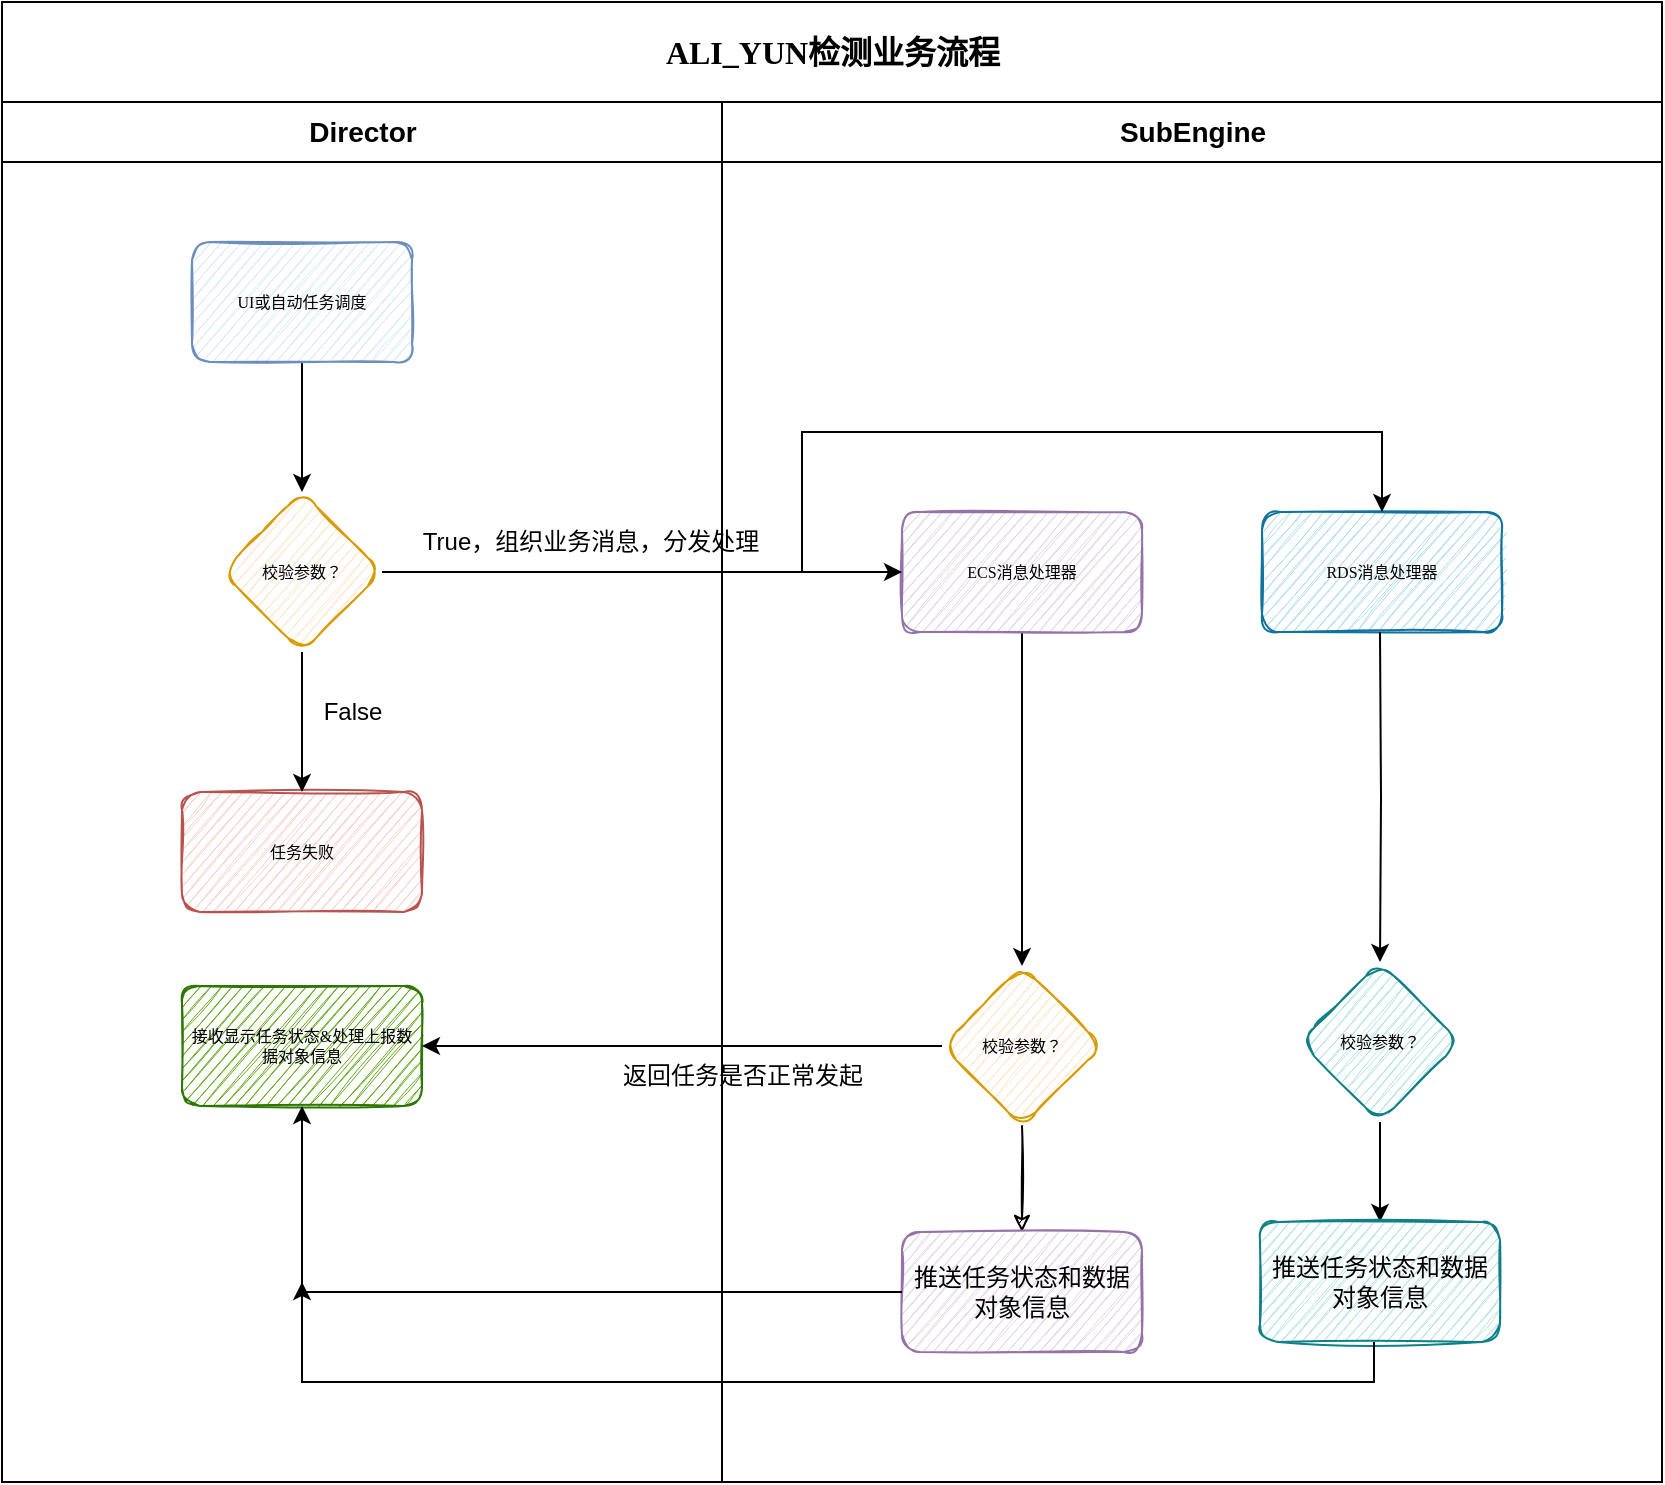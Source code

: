 <mxfile version="20.1.2" type="github">
  <diagram id="oO6TMy38fASljtO1wzC2" name="第 1 页">
    <mxGraphModel dx="-645" dy="-59.8" grid="1" gridSize="10" guides="0" tooltips="1" connect="1" arrows="1" fold="1" page="1" pageScale="1" pageWidth="827" pageHeight="1169" math="0" shadow="0">
      <root>
        <mxCell id="0" />
        <mxCell id="1" parent="0" />
        <mxCell id="kz-XEersb5LrhUkUArUI-1" value="&lt;p style=&quot;line-height: 1.2;&quot;&gt;&lt;font style=&quot;font-size: 16px;&quot;&gt;ALI_YUN检测业务流程&lt;/font&gt;&lt;/p&gt;" style="swimlane;html=1;childLayout=stackLayout;startSize=50;rounded=0;shadow=0;labelBackgroundColor=none;strokeWidth=1;fontFamily=Verdana;fontSize=8;align=center;" vertex="1" parent="1">
          <mxGeometry x="880" y="80" width="830" height="740" as="geometry" />
        </mxCell>
        <mxCell id="kz-XEersb5LrhUkUArUI-2" value="&lt;font style=&quot;font-size: 14px;&quot;&gt;Director&lt;/font&gt;" style="swimlane;html=1;startSize=30;" vertex="1" parent="kz-XEersb5LrhUkUArUI-1">
          <mxGeometry y="50" width="360" height="690" as="geometry" />
        </mxCell>
        <mxCell id="kz-XEersb5LrhUkUArUI-3" value="" style="edgeStyle=orthogonalEdgeStyle;rounded=0;orthogonalLoop=1;jettySize=auto;html=1;" edge="1" parent="kz-XEersb5LrhUkUArUI-2" source="kz-XEersb5LrhUkUArUI-4" target="kz-XEersb5LrhUkUArUI-5">
          <mxGeometry relative="1" as="geometry" />
        </mxCell>
        <mxCell id="kz-XEersb5LrhUkUArUI-4" value="UI或自动任务调度" style="rounded=1;whiteSpace=wrap;html=1;shadow=0;labelBackgroundColor=none;strokeWidth=1;fontFamily=Verdana;fontSize=8;align=center;fillColor=#dae8fc;strokeColor=#6c8ebf;sketch=1;fillStyle=auto;" vertex="1" parent="kz-XEersb5LrhUkUArUI-2">
          <mxGeometry x="95" y="70" width="110" height="60" as="geometry" />
        </mxCell>
        <mxCell id="kz-XEersb5LrhUkUArUI-5" value="校验参数？" style="rhombus;whiteSpace=wrap;html=1;fontSize=8;fontFamily=Verdana;fillColor=#ffe6cc;strokeColor=#d79b00;rounded=1;shadow=0;labelBackgroundColor=none;strokeWidth=1;sketch=1;fillStyle=auto;" vertex="1" parent="kz-XEersb5LrhUkUArUI-2">
          <mxGeometry x="110" y="195" width="80" height="80" as="geometry" />
        </mxCell>
        <mxCell id="kz-XEersb5LrhUkUArUI-6" value="任务失败" style="whiteSpace=wrap;html=1;fontSize=8;fontFamily=Verdana;fillColor=#f8cecc;strokeColor=#b85450;rounded=1;shadow=0;labelBackgroundColor=none;strokeWidth=1;sketch=1;fillStyle=auto;" vertex="1" parent="kz-XEersb5LrhUkUArUI-2">
          <mxGeometry x="90" y="345" width="120" height="60" as="geometry" />
        </mxCell>
        <mxCell id="kz-XEersb5LrhUkUArUI-7" value="" style="edgeStyle=orthogonalEdgeStyle;rounded=0;orthogonalLoop=1;jettySize=auto;html=1;" edge="1" parent="kz-XEersb5LrhUkUArUI-2" source="kz-XEersb5LrhUkUArUI-5" target="kz-XEersb5LrhUkUArUI-6">
          <mxGeometry relative="1" as="geometry" />
        </mxCell>
        <mxCell id="kz-XEersb5LrhUkUArUI-8" value="&lt;font color=&quot;#000000&quot;&gt;接收显示任务状态&amp;amp;处理上报数据对象信息&lt;/font&gt;" style="whiteSpace=wrap;html=1;fontSize=8;fontFamily=Verdana;fillColor=#60a917;strokeColor=#2D7600;rounded=1;shadow=0;labelBackgroundColor=none;strokeWidth=1;sketch=1;fillStyle=auto;fontColor=#ffffff;" vertex="1" parent="kz-XEersb5LrhUkUArUI-2">
          <mxGeometry x="90" y="442" width="120" height="60" as="geometry" />
        </mxCell>
        <mxCell id="kz-XEersb5LrhUkUArUI-9" value="False" style="text;html=1;align=center;verticalAlign=middle;resizable=0;points=[];autosize=1;strokeColor=none;fillColor=none;" vertex="1" parent="kz-XEersb5LrhUkUArUI-2">
          <mxGeometry x="150" y="290" width="50" height="30" as="geometry" />
        </mxCell>
        <mxCell id="kz-XEersb5LrhUkUArUI-10" value="&lt;font style=&quot;font-size: 14px;&quot;&gt;SubEngine&lt;/font&gt;" style="swimlane;html=1;startSize=30;" vertex="1" parent="kz-XEersb5LrhUkUArUI-1">
          <mxGeometry x="360" y="50" width="470" height="690" as="geometry">
            <mxRectangle x="250" y="20" width="40" height="730" as="alternateBounds" />
          </mxGeometry>
        </mxCell>
        <mxCell id="kz-XEersb5LrhUkUArUI-11" value="" style="edgeStyle=orthogonalEdgeStyle;rounded=0;orthogonalLoop=1;jettySize=auto;html=1;entryX=0.5;entryY=0;entryDx=0;entryDy=0;" edge="1" parent="kz-XEersb5LrhUkUArUI-10" source="kz-XEersb5LrhUkUArUI-12" target="kz-XEersb5LrhUkUArUI-14">
          <mxGeometry relative="1" as="geometry">
            <mxPoint x="80" y="460" as="targetPoint" />
          </mxGeometry>
        </mxCell>
        <mxCell id="kz-XEersb5LrhUkUArUI-12" value="ECS消息处理器" style="whiteSpace=wrap;html=1;fontSize=8;fontFamily=Verdana;fillColor=#e1d5e7;strokeColor=#9673a6;rounded=1;shadow=0;labelBackgroundColor=none;strokeWidth=1;sketch=1;fillStyle=auto;perimeterSpacing=0;" vertex="1" parent="kz-XEersb5LrhUkUArUI-10">
          <mxGeometry x="90" y="205" width="120" height="60" as="geometry" />
        </mxCell>
        <mxCell id="kz-XEersb5LrhUkUArUI-13" value="" style="edgeStyle=orthogonalEdgeStyle;rounded=0;sketch=1;orthogonalLoop=1;jettySize=auto;html=1;" edge="1" parent="kz-XEersb5LrhUkUArUI-10" source="kz-XEersb5LrhUkUArUI-14" target="kz-XEersb5LrhUkUArUI-15">
          <mxGeometry relative="1" as="geometry" />
        </mxCell>
        <mxCell id="kz-XEersb5LrhUkUArUI-14" value="校验参数？" style="rhombus;whiteSpace=wrap;html=1;fontSize=8;fontFamily=Verdana;fillColor=#ffe6cc;strokeColor=#d79b00;rounded=1;shadow=0;labelBackgroundColor=none;strokeWidth=1;sketch=1;fillStyle=auto;" vertex="1" parent="kz-XEersb5LrhUkUArUI-10">
          <mxGeometry x="110" y="432" width="80" height="80" as="geometry" />
        </mxCell>
        <mxCell id="kz-XEersb5LrhUkUArUI-15" value="&lt;span style=&quot;font-family: Helvetica; font-size: 12px;&quot;&gt;推送任务状态和数据对象信息&lt;/span&gt;" style="whiteSpace=wrap;html=1;fontSize=8;fontFamily=Verdana;fillColor=#e1d5e7;strokeColor=#9673a6;rounded=1;shadow=0;labelBackgroundColor=none;strokeWidth=1;sketch=1;fillStyle=auto;" vertex="1" parent="kz-XEersb5LrhUkUArUI-10">
          <mxGeometry x="90" y="565" width="120" height="60" as="geometry" />
        </mxCell>
        <mxCell id="kz-XEersb5LrhUkUArUI-16" value="返回任务是否正常发起" style="text;html=1;align=center;verticalAlign=middle;resizable=0;points=[];autosize=1;strokeColor=none;fillColor=none;" vertex="1" parent="kz-XEersb5LrhUkUArUI-10">
          <mxGeometry x="-60" y="472" width="140" height="30" as="geometry" />
        </mxCell>
        <mxCell id="kz-XEersb5LrhUkUArUI-17" value="True，组织业务消息，分发处理" style="text;html=1;align=center;verticalAlign=middle;resizable=0;points=[];autosize=1;strokeColor=none;fillColor=none;" vertex="1" parent="kz-XEersb5LrhUkUArUI-10">
          <mxGeometry x="-161" y="205" width="190" height="30" as="geometry" />
        </mxCell>
        <mxCell id="kz-XEersb5LrhUkUArUI-29" value="RDS消息处理器" style="whiteSpace=wrap;html=1;fontSize=8;fontFamily=Verdana;fillColor=#b1ddf0;strokeColor=#10739e;rounded=1;shadow=0;labelBackgroundColor=none;strokeWidth=1;sketch=1;fillStyle=auto;perimeterSpacing=0;" vertex="1" parent="kz-XEersb5LrhUkUArUI-10">
          <mxGeometry x="270" y="205" width="120" height="60" as="geometry" />
        </mxCell>
        <mxCell id="kz-XEersb5LrhUkUArUI-36" value="" style="edgeStyle=orthogonalEdgeStyle;rounded=0;orthogonalLoop=1;jettySize=auto;html=1;" edge="1" parent="kz-XEersb5LrhUkUArUI-10" source="kz-XEersb5LrhUkUArUI-31" target="kz-XEersb5LrhUkUArUI-35">
          <mxGeometry relative="1" as="geometry" />
        </mxCell>
        <mxCell id="kz-XEersb5LrhUkUArUI-31" value="校验参数？" style="rhombus;whiteSpace=wrap;html=1;fontSize=8;fontFamily=Verdana;fillColor=#b0e3e6;strokeColor=#0e8088;rounded=1;shadow=0;labelBackgroundColor=none;strokeWidth=1;sketch=1;fillStyle=auto;" vertex="1" parent="kz-XEersb5LrhUkUArUI-10">
          <mxGeometry x="289" y="430" width="80" height="80" as="geometry" />
        </mxCell>
        <mxCell id="kz-XEersb5LrhUkUArUI-35" value="&lt;span style=&quot;font-family: Helvetica; font-size: 12px;&quot;&gt;推送任务状态和数据对象信息&lt;/span&gt;" style="whiteSpace=wrap;html=1;fontSize=8;fontFamily=Verdana;fillColor=#b0e3e6;strokeColor=#0e8088;rounded=1;shadow=0;labelBackgroundColor=none;strokeWidth=1;sketch=1;fillStyle=auto;" vertex="1" parent="kz-XEersb5LrhUkUArUI-10">
          <mxGeometry x="269" y="560" width="120" height="60" as="geometry" />
        </mxCell>
        <mxCell id="kz-XEersb5LrhUkUArUI-37" value="" style="endArrow=classic;html=1;rounded=0;exitX=0.5;exitY=1;exitDx=0;exitDy=0;" edge="1" parent="kz-XEersb5LrhUkUArUI-10">
          <mxGeometry width="50" height="50" relative="1" as="geometry">
            <mxPoint x="326" y="620" as="sourcePoint" />
            <mxPoint x="-210" y="590" as="targetPoint" />
            <Array as="points">
              <mxPoint x="326" y="640" />
              <mxPoint x="-210" y="640" />
            </Array>
          </mxGeometry>
        </mxCell>
        <mxCell id="kz-XEersb5LrhUkUArUI-18" value="" style="edgeStyle=orthogonalEdgeStyle;rounded=0;orthogonalLoop=1;jettySize=auto;html=1;" edge="1" parent="kz-XEersb5LrhUkUArUI-1" source="kz-XEersb5LrhUkUArUI-5" target="kz-XEersb5LrhUkUArUI-12">
          <mxGeometry relative="1" as="geometry" />
        </mxCell>
        <mxCell id="kz-XEersb5LrhUkUArUI-19" value="" style="edgeStyle=orthogonalEdgeStyle;rounded=0;orthogonalLoop=1;jettySize=auto;html=1;" edge="1" parent="kz-XEersb5LrhUkUArUI-1" source="kz-XEersb5LrhUkUArUI-14" target="kz-XEersb5LrhUkUArUI-8">
          <mxGeometry relative="1" as="geometry" />
        </mxCell>
        <mxCell id="kz-XEersb5LrhUkUArUI-20" value="" style="edgeStyle=orthogonalEdgeStyle;rounded=0;orthogonalLoop=1;jettySize=auto;html=1;entryX=0.5;entryY=1;entryDx=0;entryDy=0;" edge="1" parent="kz-XEersb5LrhUkUArUI-1" source="kz-XEersb5LrhUkUArUI-15" target="kz-XEersb5LrhUkUArUI-8">
          <mxGeometry relative="1" as="geometry">
            <mxPoint x="80" y="630" as="targetPoint" />
          </mxGeometry>
        </mxCell>
        <mxCell id="kz-XEersb5LrhUkUArUI-33" value="" style="edgeStyle=orthogonalEdgeStyle;rounded=0;orthogonalLoop=1;jettySize=auto;html=1;entryX=0.5;entryY=0;entryDx=0;entryDy=0;" edge="1" parent="1" target="kz-XEersb5LrhUkUArUI-31">
          <mxGeometry relative="1" as="geometry">
            <mxPoint x="1569" y="395" as="sourcePoint" />
            <mxPoint x="1569" y="550" as="targetPoint" />
          </mxGeometry>
        </mxCell>
        <mxCell id="kz-XEersb5LrhUkUArUI-34" value="" style="endArrow=classic;html=1;rounded=0;entryX=0.5;entryY=0;entryDx=0;entryDy=0;" edge="1" parent="1" target="kz-XEersb5LrhUkUArUI-29">
          <mxGeometry width="50" height="50" relative="1" as="geometry">
            <mxPoint x="1280" y="365" as="sourcePoint" />
            <mxPoint x="1620" y="295" as="targetPoint" />
            <Array as="points">
              <mxPoint x="1280" y="295" />
              <mxPoint x="1570" y="295" />
            </Array>
          </mxGeometry>
        </mxCell>
      </root>
    </mxGraphModel>
  </diagram>
</mxfile>
